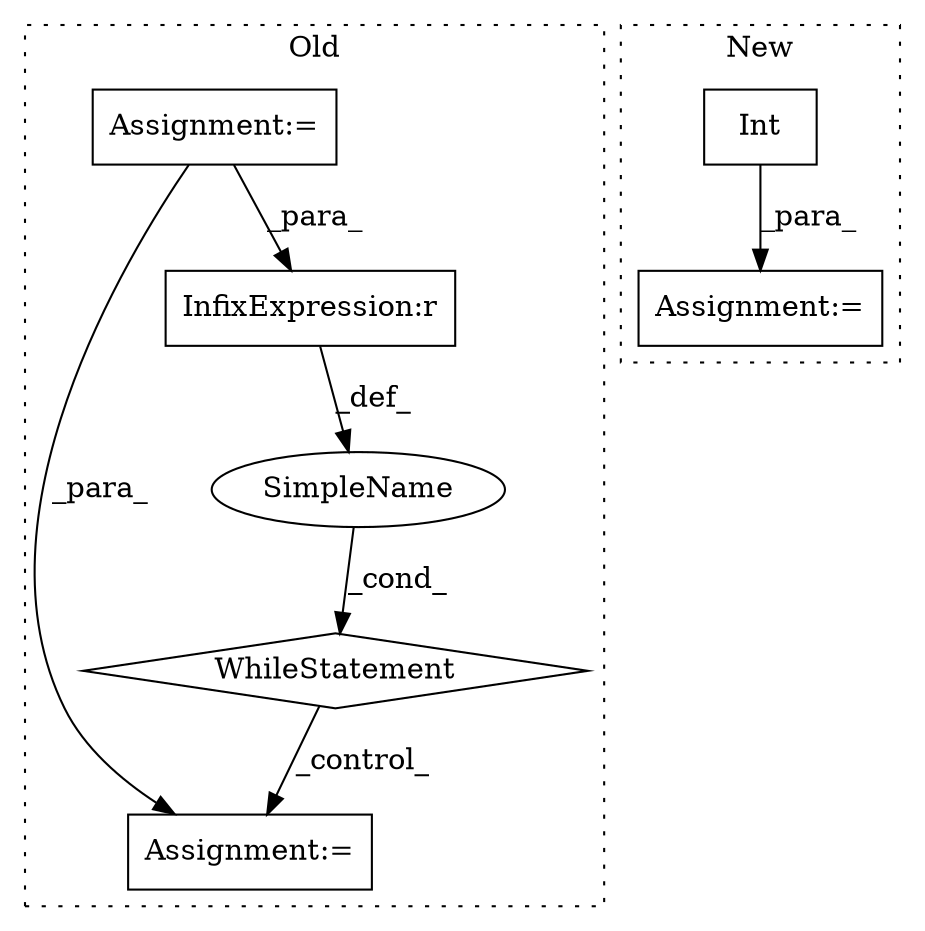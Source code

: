 digraph G {
subgraph cluster0 {
1 [label="WhileStatement" a="61" s="6189,6217" l="7,2" shape="diamond"];
3 [label="SimpleName" a="42" s="" l="" shape="ellipse"];
4 [label="Assignment:=" a="7" s="7229" l="2" shape="box"];
5 [label="InfixExpression:r" a="27" s="6199" l="3" shape="box"];
7 [label="Assignment:=" a="7" s="6177" l="1" shape="box"];
label = "Old";
style="dotted";
}
subgraph cluster1 {
2 [label="Int" a="32" s="5936,5976" l="4,1" shape="box"];
6 [label="Assignment:=" a="7" s="6474,6575" l="61,2" shape="box"];
label = "New";
style="dotted";
}
1 -> 4 [label="_control_"];
2 -> 6 [label="_para_"];
3 -> 1 [label="_cond_"];
5 -> 3 [label="_def_"];
7 -> 4 [label="_para_"];
7 -> 5 [label="_para_"];
}